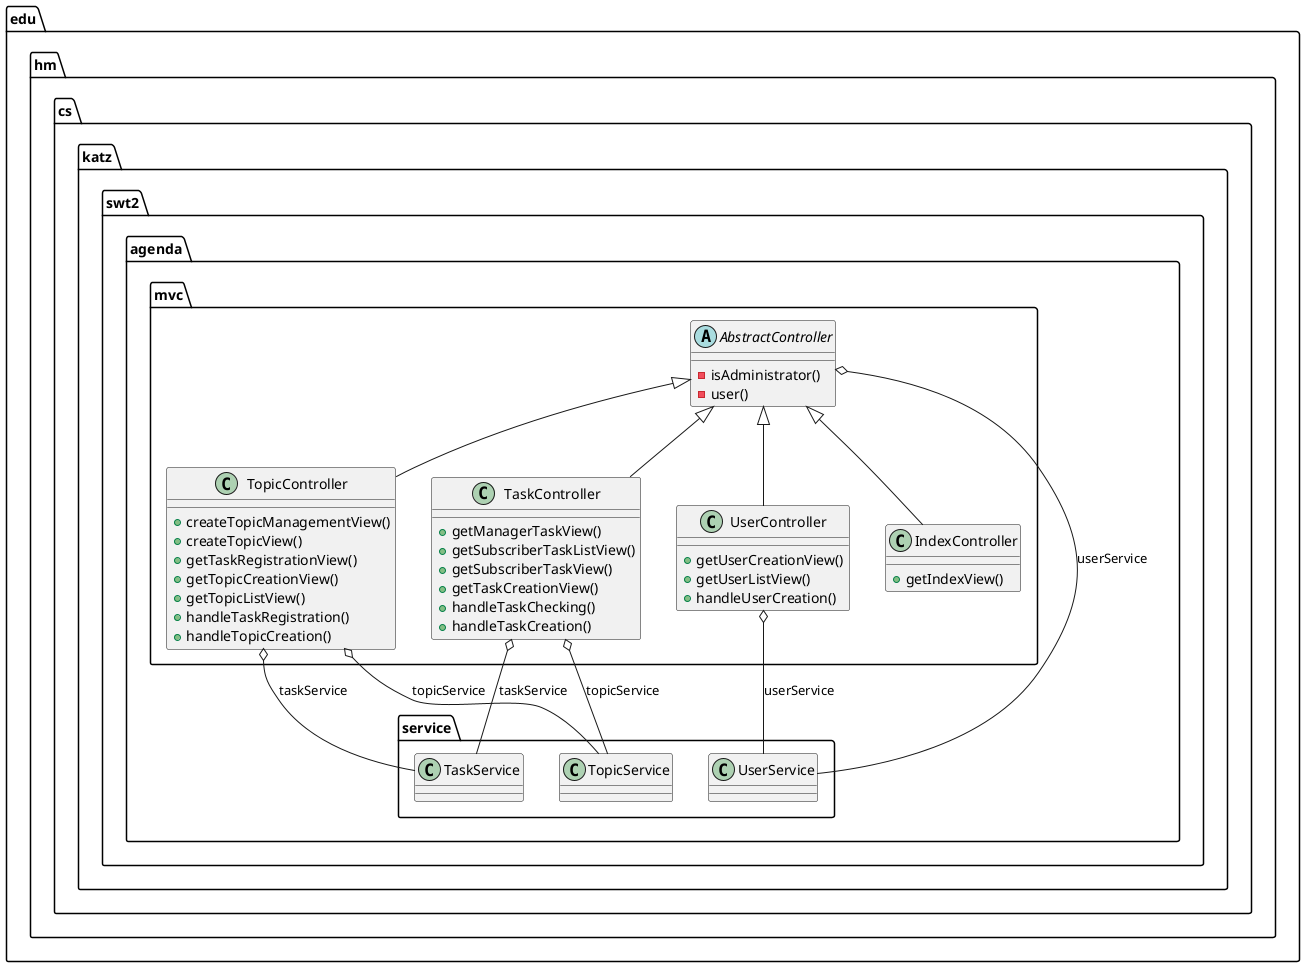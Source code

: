 @startuml

abstract class edu.hm.cs.katz.swt2.agenda.mvc.AbstractController {
    - isAdministrator()
    - user()
}



class edu.hm.cs.katz.swt2.agenda.mvc.IndexController {
    + getIndexView()
}




class edu.hm.cs.katz.swt2.agenda.mvc.TaskController {
    + getManagerTaskView()
    + getSubscriberTaskListView()
    + getSubscriberTaskView()
    + getTaskCreationView()
    + handleTaskChecking()
    + handleTaskCreation()
}




class edu.hm.cs.katz.swt2.agenda.mvc.TopicController {
    + createTopicManagementView()
    + createTopicView()
    + getTaskRegistrationView()
    + getTopicCreationView()
    + getTopicListView()
    + handleTaskRegistration()
    + handleTopicCreation()
}



class edu.hm.cs.katz.swt2.agenda.mvc.UserController {
    + getUserCreationView()
    + getUserListView()
    + handleUserCreation()
}

  

  edu.hm.cs.katz.swt2.agenda.mvc.AbstractController o-- edu.hm.cs.katz.swt2.agenda.service.UserService : userService
  edu.hm.cs.katz.swt2.agenda.mvc.IndexController -up-|> edu.hm.cs.katz.swt2.agenda.mvc.AbstractController
  edu.hm.cs.katz.swt2.agenda.mvc.TaskController -up-|> edu.hm.cs.katz.swt2.agenda.mvc.AbstractController
  edu.hm.cs.katz.swt2.agenda.mvc.TaskController o-- edu.hm.cs.katz.swt2.agenda.service.TaskService : taskService
  edu.hm.cs.katz.swt2.agenda.mvc.TaskController o-- edu.hm.cs.katz.swt2.agenda.service.TopicService : topicService
  edu.hm.cs.katz.swt2.agenda.mvc.TopicController -up-|> edu.hm.cs.katz.swt2.agenda.mvc.AbstractController
  edu.hm.cs.katz.swt2.agenda.mvc.TopicController o-- edu.hm.cs.katz.swt2.agenda.service.TaskService : taskService
  edu.hm.cs.katz.swt2.agenda.mvc.TopicController o-- edu.hm.cs.katz.swt2.agenda.service.TopicService : topicService
  edu.hm.cs.katz.swt2.agenda.mvc.UserController -up-|> edu.hm.cs.katz.swt2.agenda.mvc.AbstractController
  edu.hm.cs.katz.swt2.agenda.mvc.UserController o-- edu.hm.cs.katz.swt2.agenda.service.UserService : userService


@enduml
